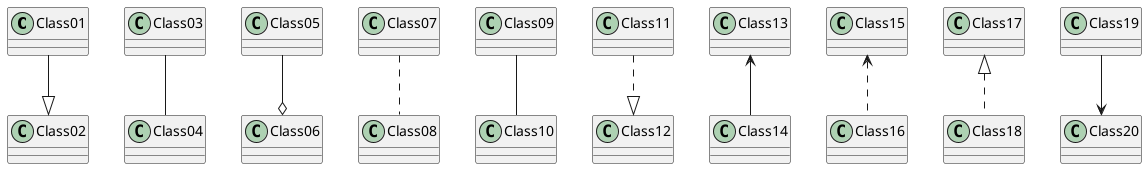 ' "Reverse arrow" "true"
@startuml

Class01    --|>   Class02
Class03    --    Class04
Class05    --o    Class06
Class07    ..     Class08
Class09    --     Class10
Class11    ..|>   Class12
Class13    <--    Class14
Class15    <..    Class16
Class17    <|..   Class18
Class19    -->   Class20



@enduml

